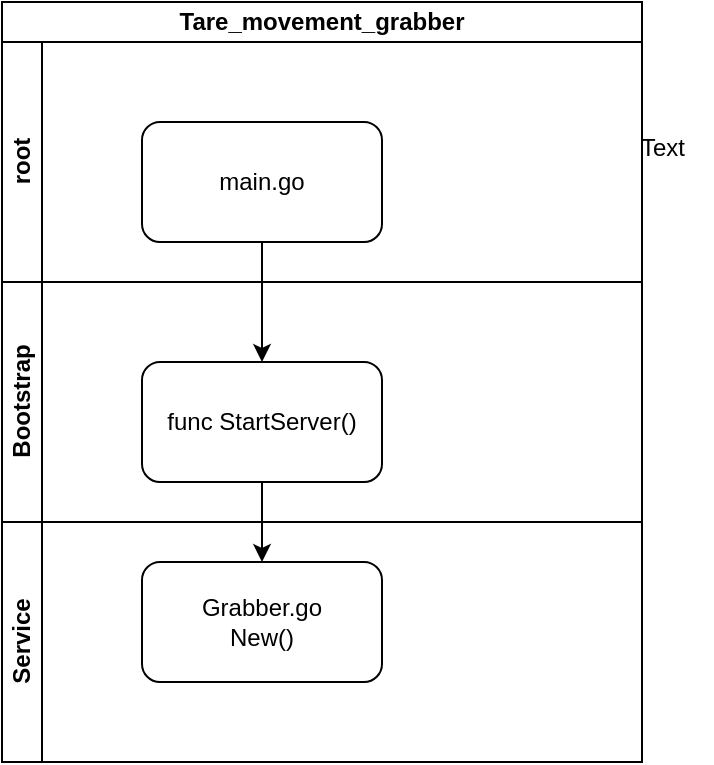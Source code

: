 <mxfile version="25.0.1">
  <diagram name="Страница — 1" id="4Rknf2xTYFXet3D9TINp">
    <mxGraphModel dx="1050" dy="647" grid="1" gridSize="10" guides="1" tooltips="1" connect="1" arrows="1" fold="1" page="1" pageScale="1" pageWidth="827" pageHeight="1169" math="0" shadow="0">
      <root>
        <mxCell id="0" />
        <mxCell id="1" parent="0" />
        <mxCell id="Nkf0lfcZuZS1kdWsEw5L-1" value="Tare_movement_grabber" style="swimlane;html=1;childLayout=stackLayout;resizeParent=1;resizeParentMax=0;horizontal=1;startSize=20;horizontalStack=0;whiteSpace=wrap;" parent="1" vertex="1">
          <mxGeometry x="90" y="60" width="320" height="380" as="geometry" />
        </mxCell>
        <mxCell id="Nkf0lfcZuZS1kdWsEw5L-2" value="root" style="swimlane;html=1;startSize=20;horizontal=0;" parent="Nkf0lfcZuZS1kdWsEw5L-1" vertex="1">
          <mxGeometry y="20" width="320" height="120" as="geometry" />
        </mxCell>
        <mxCell id="Tg6vZFPkg60tkRhzb7h7-2" value="main.go" style="rounded=1;whiteSpace=wrap;html=1;" parent="Nkf0lfcZuZS1kdWsEw5L-2" vertex="1">
          <mxGeometry x="70" y="40" width="120" height="60" as="geometry" />
        </mxCell>
        <mxCell id="Nkf0lfcZuZS1kdWsEw5L-3" value="Bootstrap" style="swimlane;html=1;startSize=20;horizontal=0;" parent="Nkf0lfcZuZS1kdWsEw5L-1" vertex="1">
          <mxGeometry y="140" width="320" height="120" as="geometry" />
        </mxCell>
        <mxCell id="Tg6vZFPkg60tkRhzb7h7-3" value="func StartServer()" style="rounded=1;whiteSpace=wrap;html=1;" parent="Nkf0lfcZuZS1kdWsEw5L-3" vertex="1">
          <mxGeometry x="70" y="40" width="120" height="60" as="geometry" />
        </mxCell>
        <mxCell id="Nkf0lfcZuZS1kdWsEw5L-4" value="Service" style="swimlane;html=1;startSize=20;horizontal=0;" parent="Nkf0lfcZuZS1kdWsEw5L-1" vertex="1">
          <mxGeometry y="260" width="320" height="120" as="geometry" />
        </mxCell>
        <mxCell id="tiql4oQqMmJiYOh7c0et-1" value="Grabber.go&lt;div&gt;New()&lt;/div&gt;" style="rounded=1;whiteSpace=wrap;html=1;" vertex="1" parent="Nkf0lfcZuZS1kdWsEw5L-4">
          <mxGeometry x="70" y="20" width="120" height="60" as="geometry" />
        </mxCell>
        <mxCell id="Tg6vZFPkg60tkRhzb7h7-4" value="" style="endArrow=classic;html=1;rounded=0;exitX=0.5;exitY=1;exitDx=0;exitDy=0;entryX=0.5;entryY=0;entryDx=0;entryDy=0;" parent="Nkf0lfcZuZS1kdWsEw5L-1" source="Tg6vZFPkg60tkRhzb7h7-2" target="Tg6vZFPkg60tkRhzb7h7-3" edge="1">
          <mxGeometry width="50" height="50" relative="1" as="geometry">
            <mxPoint x="160" y="100" as="sourcePoint" />
            <mxPoint x="210" y="50" as="targetPoint" />
          </mxGeometry>
        </mxCell>
        <mxCell id="tiql4oQqMmJiYOh7c0et-2" value="" style="edgeStyle=orthogonalEdgeStyle;rounded=0;orthogonalLoop=1;jettySize=auto;html=1;" edge="1" parent="Nkf0lfcZuZS1kdWsEw5L-1" source="Tg6vZFPkg60tkRhzb7h7-3" target="tiql4oQqMmJiYOh7c0et-1">
          <mxGeometry relative="1" as="geometry" />
        </mxCell>
        <mxCell id="Tg6vZFPkg60tkRhzb7h7-1" value="Text" style="text;html=1;align=center;verticalAlign=middle;resizable=0;points=[];autosize=1;strokeColor=none;fillColor=none;" parent="1" vertex="1">
          <mxGeometry x="395" y="118" width="50" height="30" as="geometry" />
        </mxCell>
      </root>
    </mxGraphModel>
  </diagram>
</mxfile>
